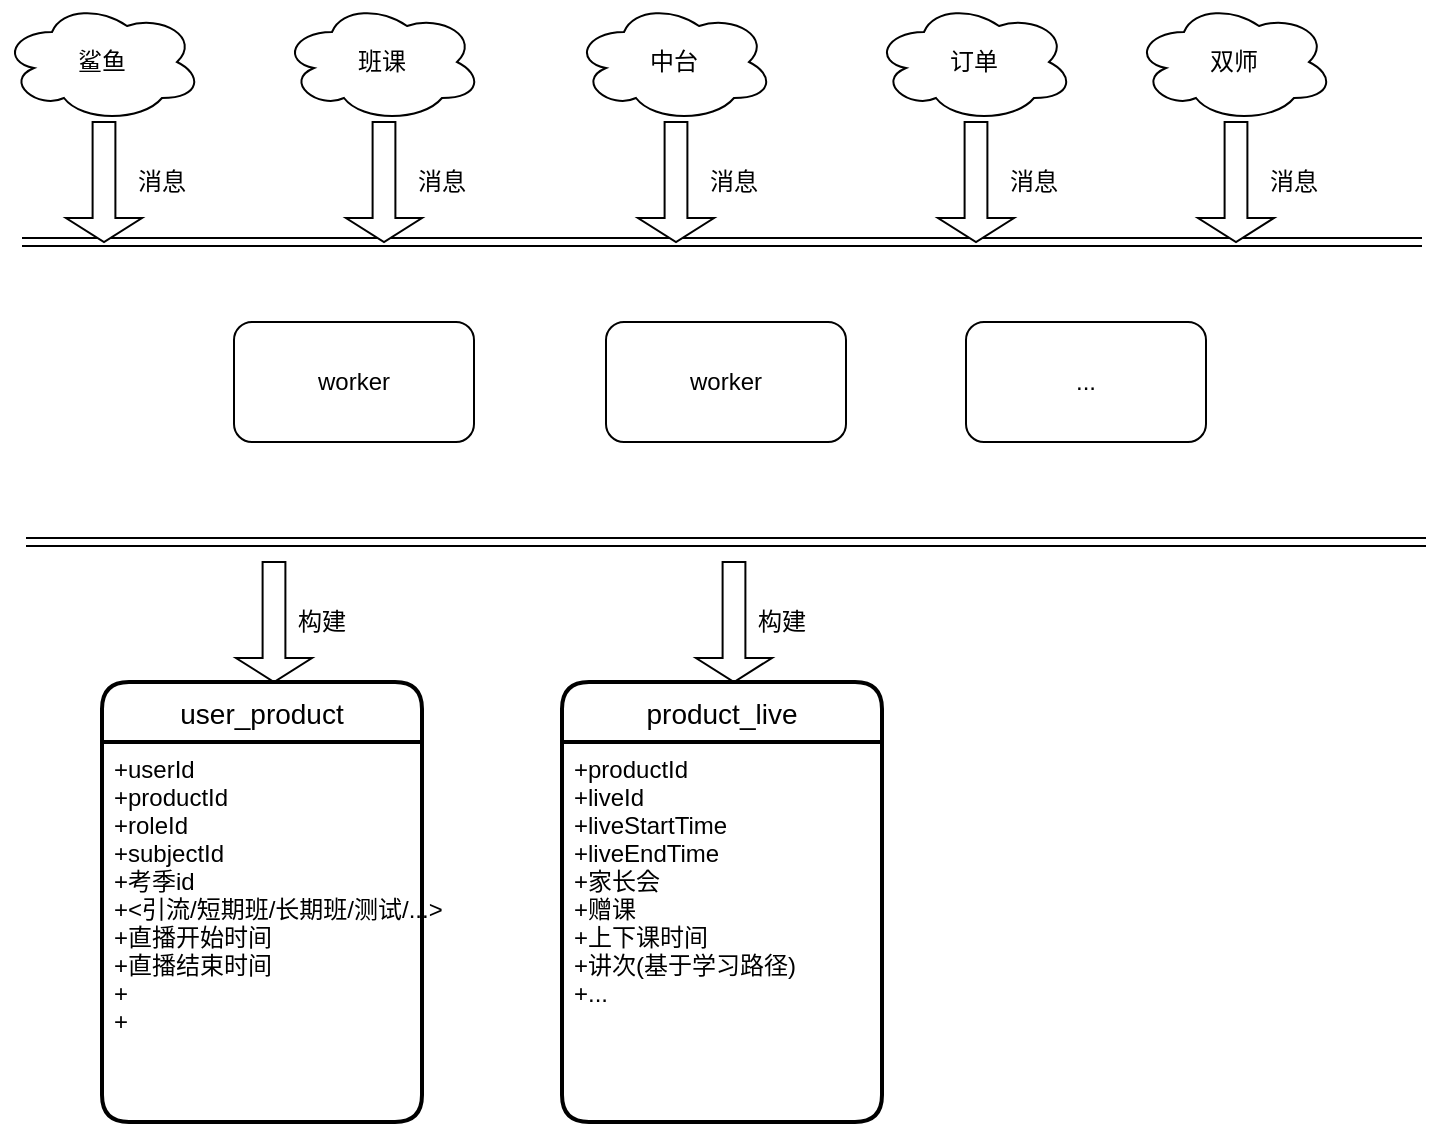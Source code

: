 <mxfile version="13.7.1" type="github">
  <diagram id="BMk7d2O0f7p9LWAl2vcY" name="Page-1">
    <mxGraphModel dx="959" dy="542" grid="1" gridSize="10" guides="1" tooltips="1" connect="1" arrows="1" fold="1" page="1" pageScale="1" pageWidth="3300" pageHeight="4681" math="0" shadow="0">
      <root>
        <mxCell id="0" />
        <mxCell id="1" parent="0" />
        <mxCell id="d0y8jXz0lKa2WaxEiC8o-13" value="鲨鱼" style="ellipse;shape=cloud;whiteSpace=wrap;html=1;align=center;" parent="1" vertex="1">
          <mxGeometry x="20" y="130" width="100" height="60" as="geometry" />
        </mxCell>
        <mxCell id="d0y8jXz0lKa2WaxEiC8o-17" value="" style="shape=link;html=1;" parent="1" edge="1">
          <mxGeometry width="100" relative="1" as="geometry">
            <mxPoint x="30" y="250" as="sourcePoint" />
            <mxPoint x="730" y="250" as="targetPoint" />
          </mxGeometry>
        </mxCell>
        <mxCell id="d0y8jXz0lKa2WaxEiC8o-18" value="" style="shape=singleArrow;direction=south;whiteSpace=wrap;html=1;" parent="1" vertex="1">
          <mxGeometry x="52" y="190" width="38" height="60" as="geometry" />
        </mxCell>
        <mxCell id="d0y8jXz0lKa2WaxEiC8o-28" value="消息" style="text;html=1;strokeColor=none;fillColor=none;align=center;verticalAlign=middle;whiteSpace=wrap;rounded=0;" parent="1" vertex="1">
          <mxGeometry x="80" y="210" width="40" height="20" as="geometry" />
        </mxCell>
        <mxCell id="d0y8jXz0lKa2WaxEiC8o-29" value="班课" style="ellipse;shape=cloud;whiteSpace=wrap;html=1;align=center;" parent="1" vertex="1">
          <mxGeometry x="160" y="130" width="100" height="60" as="geometry" />
        </mxCell>
        <mxCell id="d0y8jXz0lKa2WaxEiC8o-30" value="" style="shape=singleArrow;direction=south;whiteSpace=wrap;html=1;" parent="1" vertex="1">
          <mxGeometry x="192" y="190" width="38" height="60" as="geometry" />
        </mxCell>
        <mxCell id="d0y8jXz0lKa2WaxEiC8o-31" value="消息" style="text;html=1;strokeColor=none;fillColor=none;align=center;verticalAlign=middle;whiteSpace=wrap;rounded=0;" parent="1" vertex="1">
          <mxGeometry x="220" y="210" width="40" height="20" as="geometry" />
        </mxCell>
        <mxCell id="d0y8jXz0lKa2WaxEiC8o-33" value="worker" style="rounded=1;whiteSpace=wrap;html=1;" parent="1" vertex="1">
          <mxGeometry x="136" y="290" width="120" height="60" as="geometry" />
        </mxCell>
        <mxCell id="d0y8jXz0lKa2WaxEiC8o-34" value="worker" style="rounded=1;whiteSpace=wrap;html=1;" parent="1" vertex="1">
          <mxGeometry x="322" y="290" width="120" height="60" as="geometry" />
        </mxCell>
        <mxCell id="d0y8jXz0lKa2WaxEiC8o-35" value="&lt;span&gt;...&lt;/span&gt;" style="rounded=1;whiteSpace=wrap;html=1;" parent="1" vertex="1">
          <mxGeometry x="502" y="290" width="120" height="60" as="geometry" />
        </mxCell>
        <mxCell id="d0y8jXz0lKa2WaxEiC8o-37" value="中台" style="ellipse;shape=cloud;whiteSpace=wrap;html=1;align=center;" parent="1" vertex="1">
          <mxGeometry x="306" y="130" width="100" height="60" as="geometry" />
        </mxCell>
        <mxCell id="d0y8jXz0lKa2WaxEiC8o-38" value="" style="shape=singleArrow;direction=south;whiteSpace=wrap;html=1;" parent="1" vertex="1">
          <mxGeometry x="338" y="190" width="38" height="60" as="geometry" />
        </mxCell>
        <mxCell id="d0y8jXz0lKa2WaxEiC8o-39" value="消息" style="text;html=1;strokeColor=none;fillColor=none;align=center;verticalAlign=middle;whiteSpace=wrap;rounded=0;" parent="1" vertex="1">
          <mxGeometry x="366" y="210" width="40" height="20" as="geometry" />
        </mxCell>
        <mxCell id="d0y8jXz0lKa2WaxEiC8o-41" value="订单" style="ellipse;shape=cloud;whiteSpace=wrap;html=1;align=center;" parent="1" vertex="1">
          <mxGeometry x="456" y="130" width="100" height="60" as="geometry" />
        </mxCell>
        <mxCell id="d0y8jXz0lKa2WaxEiC8o-42" value="" style="shape=singleArrow;direction=south;whiteSpace=wrap;html=1;" parent="1" vertex="1">
          <mxGeometry x="488" y="190" width="38" height="60" as="geometry" />
        </mxCell>
        <mxCell id="d0y8jXz0lKa2WaxEiC8o-43" value="消息" style="text;html=1;strokeColor=none;fillColor=none;align=center;verticalAlign=middle;whiteSpace=wrap;rounded=0;" parent="1" vertex="1">
          <mxGeometry x="516" y="210" width="40" height="20" as="geometry" />
        </mxCell>
        <mxCell id="d0y8jXz0lKa2WaxEiC8o-54" value="" style="shape=link;html=1;" parent="1" edge="1">
          <mxGeometry width="100" relative="1" as="geometry">
            <mxPoint x="32" y="400" as="sourcePoint" />
            <mxPoint x="732" y="400" as="targetPoint" />
          </mxGeometry>
        </mxCell>
        <mxCell id="d0y8jXz0lKa2WaxEiC8o-55" value="" style="shape=singleArrow;direction=south;whiteSpace=wrap;html=1;" parent="1" vertex="1">
          <mxGeometry x="137" y="410" width="38" height="60" as="geometry" />
        </mxCell>
        <mxCell id="d0y8jXz0lKa2WaxEiC8o-56" value="" style="shape=singleArrow;direction=south;whiteSpace=wrap;html=1;" parent="1" vertex="1">
          <mxGeometry x="367" y="410" width="38" height="60" as="geometry" />
        </mxCell>
        <mxCell id="d0y8jXz0lKa2WaxEiC8o-57" value="构建" style="text;html=1;strokeColor=none;fillColor=none;align=center;verticalAlign=middle;whiteSpace=wrap;rounded=0;" parent="1" vertex="1">
          <mxGeometry x="160" y="430" width="40" height="20" as="geometry" />
        </mxCell>
        <mxCell id="d0y8jXz0lKa2WaxEiC8o-58" value="构建" style="text;html=1;strokeColor=none;fillColor=none;align=center;verticalAlign=middle;whiteSpace=wrap;rounded=0;" parent="1" vertex="1">
          <mxGeometry x="390" y="430" width="40" height="20" as="geometry" />
        </mxCell>
        <mxCell id="d0y8jXz0lKa2WaxEiC8o-1" value="user_product" style="swimlane;childLayout=stackLayout;horizontal=1;startSize=30;horizontalStack=0;rounded=1;fontSize=14;fontStyle=0;strokeWidth=2;resizeParent=0;resizeLast=1;shadow=0;dashed=0;align=center;" parent="1" vertex="1">
          <mxGeometry x="70" y="470" width="160" height="220" as="geometry" />
        </mxCell>
        <mxCell id="d0y8jXz0lKa2WaxEiC8o-2" value="+userId&#xa;+productId&#xa;+roleId&#xa;+subjectId&#xa;+考季id&#xa;+&lt;引流/短期班/长期班/测试/...&gt;&#xa;+直播开始时间&#xa;+直播结束时间&#xa;+&#xa;+" style="align=left;strokeColor=none;fillColor=none;spacingLeft=4;fontSize=12;verticalAlign=top;resizable=0;rotatable=0;part=1;" parent="d0y8jXz0lKa2WaxEiC8o-1" vertex="1">
          <mxGeometry y="30" width="160" height="190" as="geometry" />
        </mxCell>
        <mxCell id="d0y8jXz0lKa2WaxEiC8o-5" value="product_live" style="swimlane;childLayout=stackLayout;horizontal=1;startSize=30;horizontalStack=0;rounded=1;fontSize=14;fontStyle=0;strokeWidth=2;resizeParent=0;resizeLast=1;shadow=0;dashed=0;align=center;" parent="1" vertex="1">
          <mxGeometry x="300" y="470" width="160" height="220" as="geometry" />
        </mxCell>
        <mxCell id="d0y8jXz0lKa2WaxEiC8o-6" value="+productId&#xa;+liveId&#xa;+liveStartTime&#xa;+liveEndTime&#xa;+家长会&#xa;+赠课&#xa;+上下课时间&#xa;+讲次(基于学习路径)&#xa;+..." style="align=left;strokeColor=none;fillColor=none;spacingLeft=4;fontSize=12;verticalAlign=top;resizable=0;rotatable=0;part=1;" parent="d0y8jXz0lKa2WaxEiC8o-5" vertex="1">
          <mxGeometry y="30" width="160" height="190" as="geometry" />
        </mxCell>
        <mxCell id="TCjwzoGMX2rzrM_3CC9B-4" value="双师" style="ellipse;shape=cloud;whiteSpace=wrap;html=1;align=center;" vertex="1" parent="1">
          <mxGeometry x="586" y="130" width="100" height="60" as="geometry" />
        </mxCell>
        <mxCell id="TCjwzoGMX2rzrM_3CC9B-5" value="" style="shape=singleArrow;direction=south;whiteSpace=wrap;html=1;" vertex="1" parent="1">
          <mxGeometry x="618" y="190" width="38" height="60" as="geometry" />
        </mxCell>
        <mxCell id="TCjwzoGMX2rzrM_3CC9B-6" value="消息" style="text;html=1;strokeColor=none;fillColor=none;align=center;verticalAlign=middle;whiteSpace=wrap;rounded=0;" vertex="1" parent="1">
          <mxGeometry x="646" y="210" width="40" height="20" as="geometry" />
        </mxCell>
      </root>
    </mxGraphModel>
  </diagram>
</mxfile>
